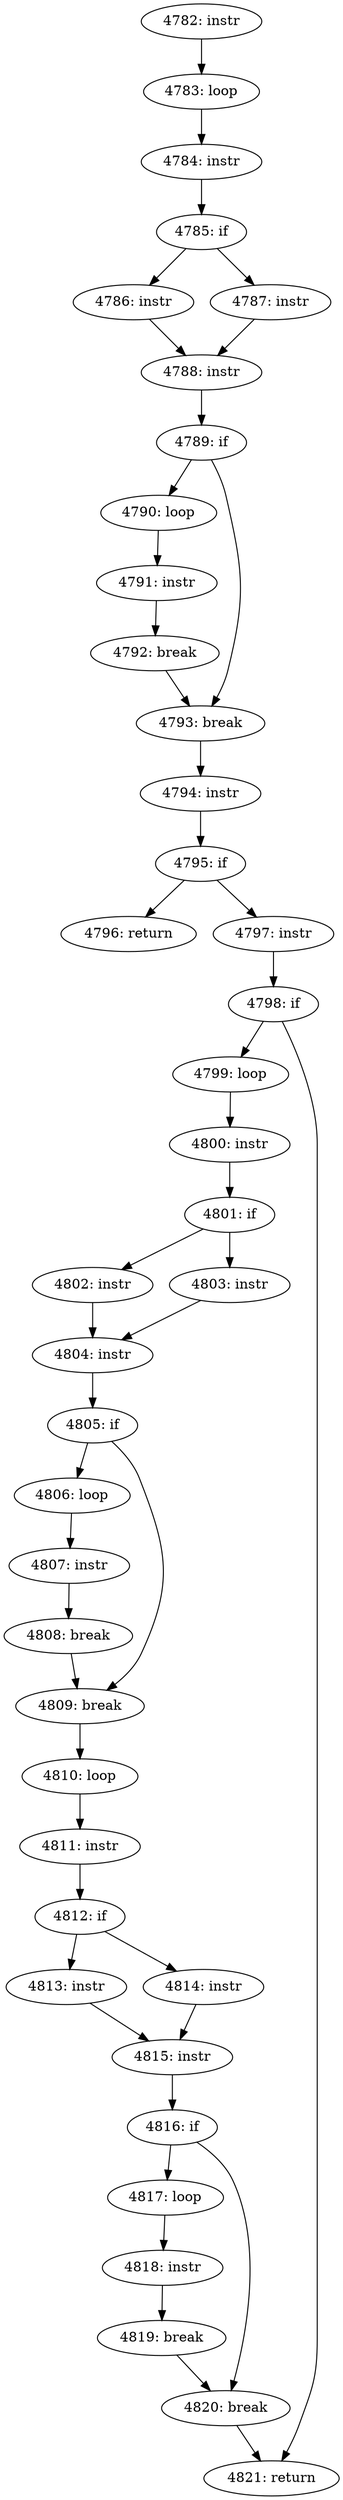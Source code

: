 digraph CFG_tcp_tso_acked {
4782 [label="4782: instr"]
	4782 -> 4783
4783 [label="4783: loop"]
	4783 -> 4784
4784 [label="4784: instr"]
	4784 -> 4785
4785 [label="4785: if"]
	4785 -> 4786
	4785 -> 4787
4786 [label="4786: instr"]
	4786 -> 4788
4787 [label="4787: instr"]
	4787 -> 4788
4788 [label="4788: instr"]
	4788 -> 4789
4789 [label="4789: if"]
	4789 -> 4790
	4789 -> 4793
4790 [label="4790: loop"]
	4790 -> 4791
4791 [label="4791: instr"]
	4791 -> 4792
4792 [label="4792: break"]
	4792 -> 4793
4793 [label="4793: break"]
	4793 -> 4794
4794 [label="4794: instr"]
	4794 -> 4795
4795 [label="4795: if"]
	4795 -> 4796
	4795 -> 4797
4796 [label="4796: return"]
	
4797 [label="4797: instr"]
	4797 -> 4798
4798 [label="4798: if"]
	4798 -> 4799
	4798 -> 4821
4799 [label="4799: loop"]
	4799 -> 4800
4800 [label="4800: instr"]
	4800 -> 4801
4801 [label="4801: if"]
	4801 -> 4802
	4801 -> 4803
4802 [label="4802: instr"]
	4802 -> 4804
4803 [label="4803: instr"]
	4803 -> 4804
4804 [label="4804: instr"]
	4804 -> 4805
4805 [label="4805: if"]
	4805 -> 4806
	4805 -> 4809
4806 [label="4806: loop"]
	4806 -> 4807
4807 [label="4807: instr"]
	4807 -> 4808
4808 [label="4808: break"]
	4808 -> 4809
4809 [label="4809: break"]
	4809 -> 4810
4810 [label="4810: loop"]
	4810 -> 4811
4811 [label="4811: instr"]
	4811 -> 4812
4812 [label="4812: if"]
	4812 -> 4813
	4812 -> 4814
4813 [label="4813: instr"]
	4813 -> 4815
4814 [label="4814: instr"]
	4814 -> 4815
4815 [label="4815: instr"]
	4815 -> 4816
4816 [label="4816: if"]
	4816 -> 4817
	4816 -> 4820
4817 [label="4817: loop"]
	4817 -> 4818
4818 [label="4818: instr"]
	4818 -> 4819
4819 [label="4819: break"]
	4819 -> 4820
4820 [label="4820: break"]
	4820 -> 4821
4821 [label="4821: return"]
	
}
